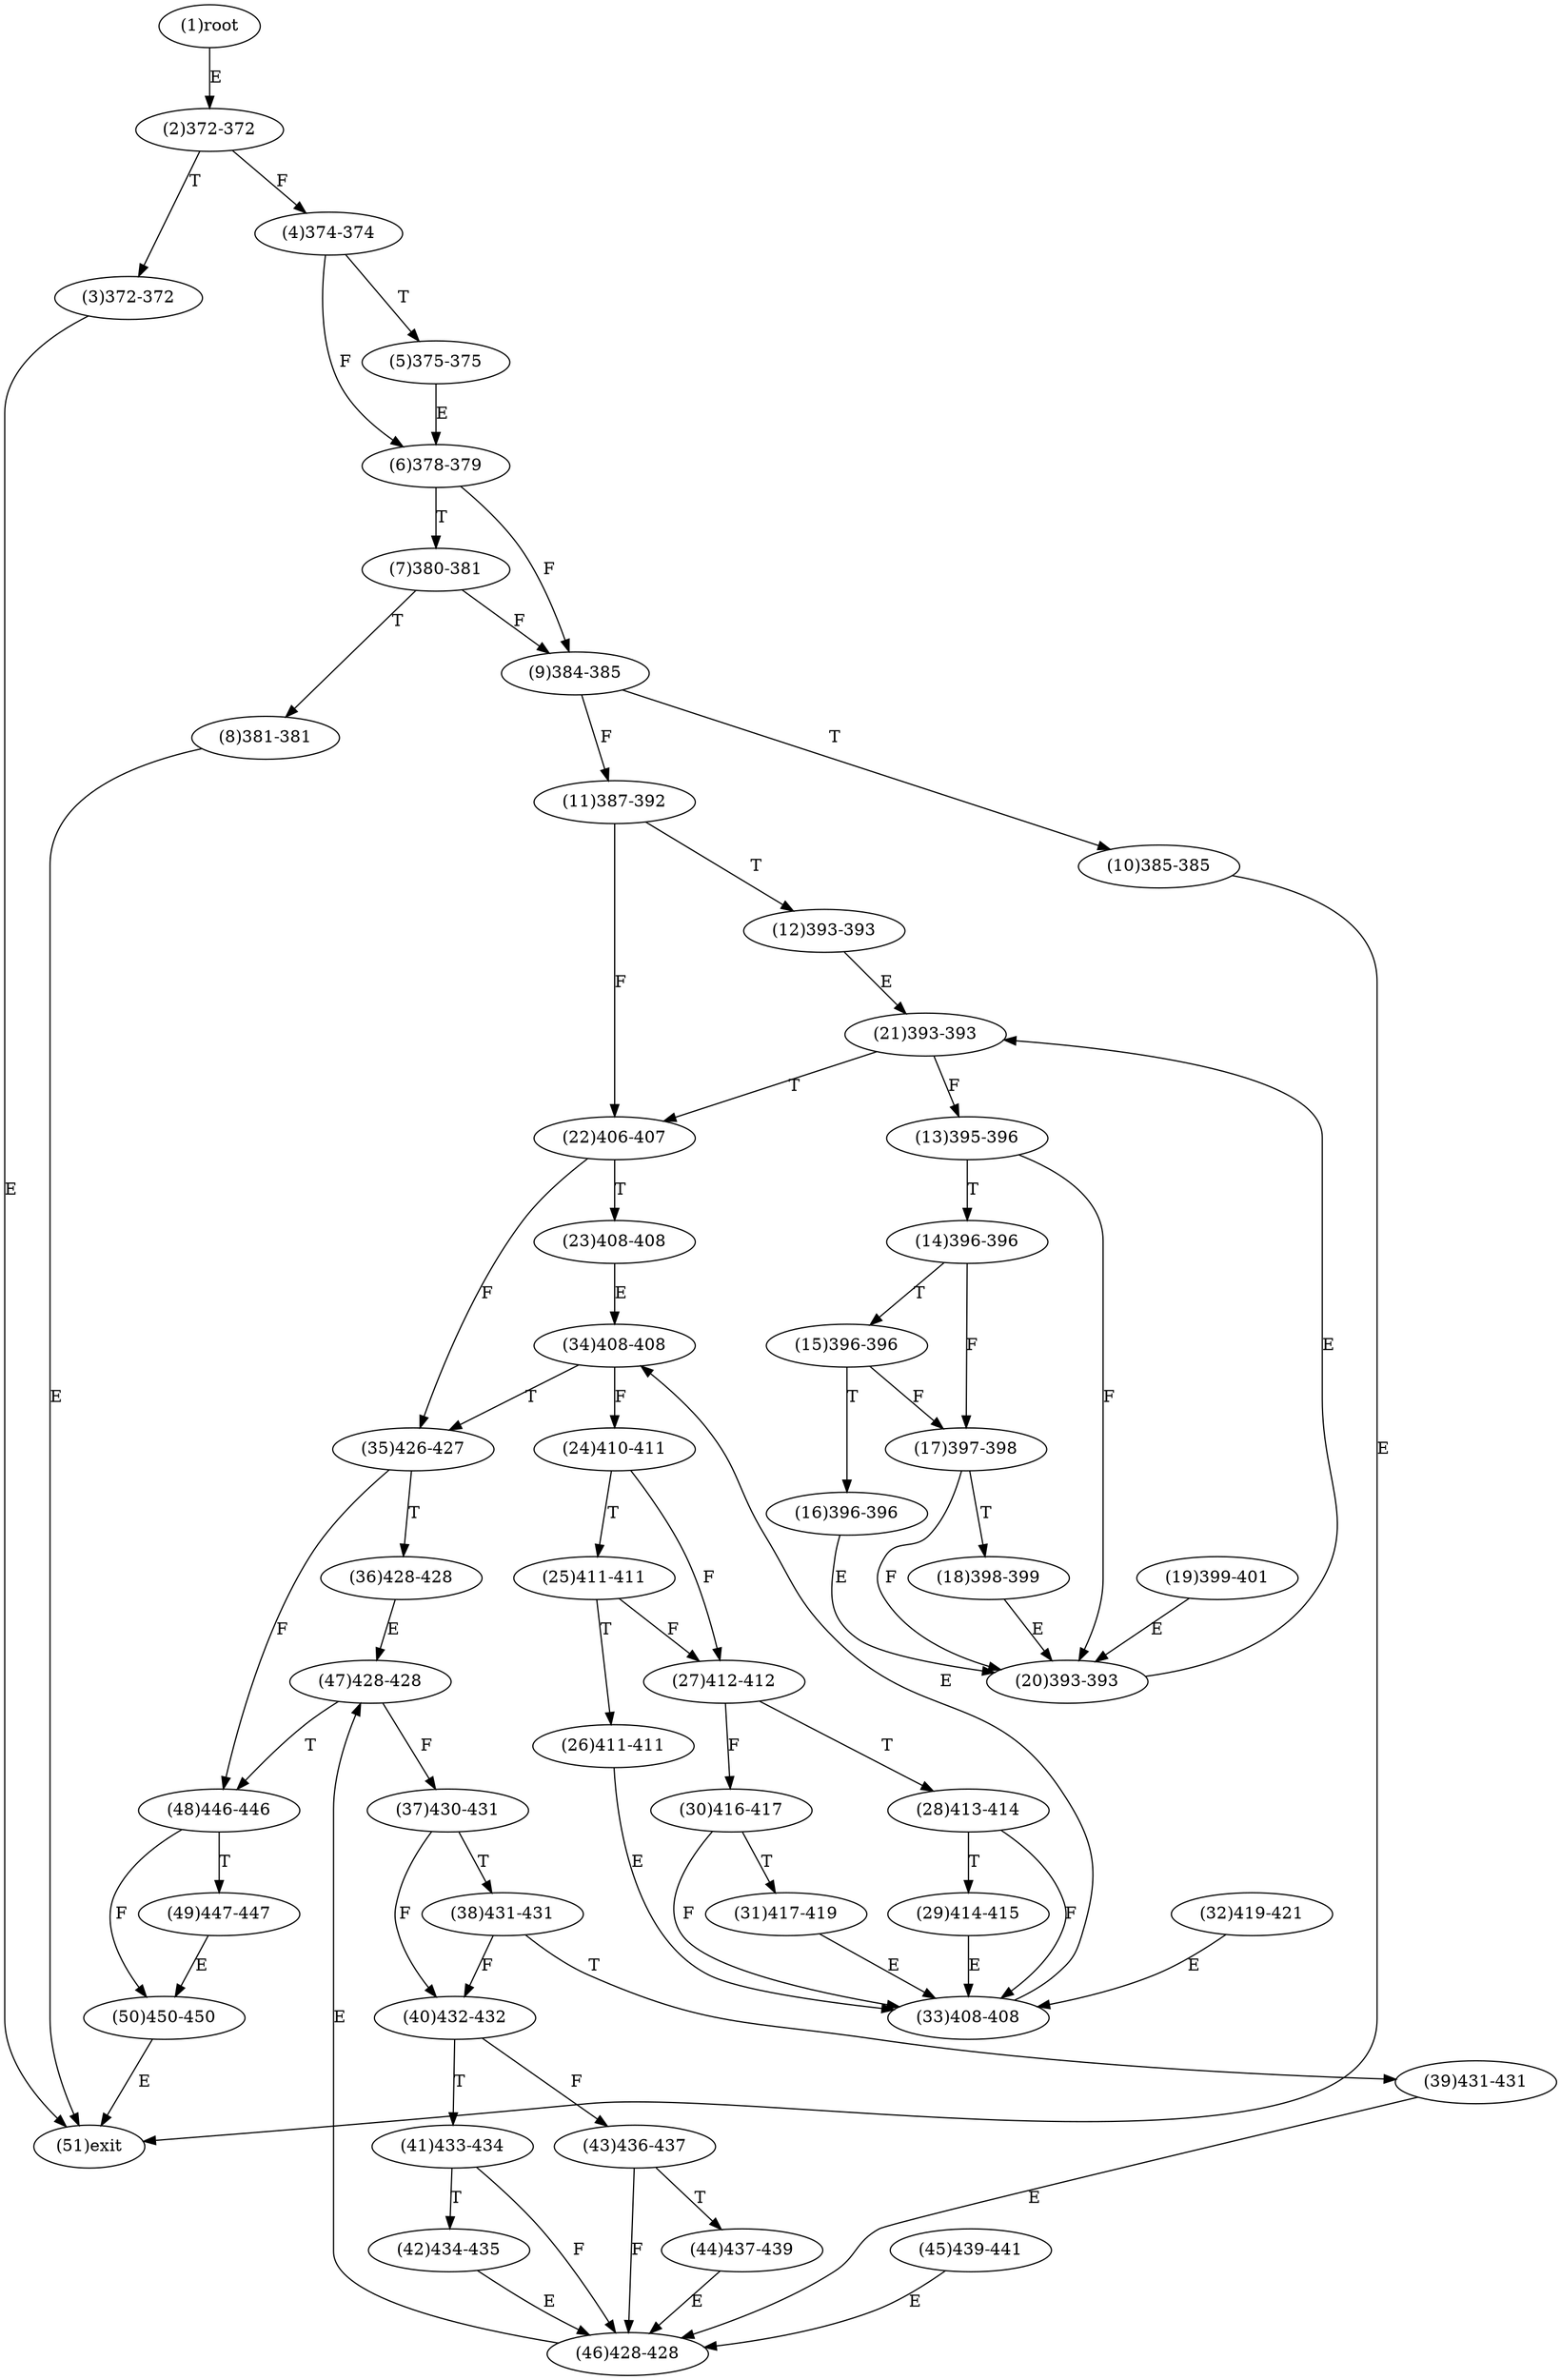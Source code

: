digraph "" { 
1[ label="(1)root"];
2[ label="(2)372-372"];
3[ label="(3)372-372"];
4[ label="(4)374-374"];
5[ label="(5)375-375"];
6[ label="(6)378-379"];
7[ label="(7)380-381"];
8[ label="(8)381-381"];
9[ label="(9)384-385"];
10[ label="(10)385-385"];
11[ label="(11)387-392"];
12[ label="(12)393-393"];
13[ label="(13)395-396"];
14[ label="(14)396-396"];
15[ label="(15)396-396"];
17[ label="(17)397-398"];
16[ label="(16)396-396"];
19[ label="(19)399-401"];
18[ label="(18)398-399"];
21[ label="(21)393-393"];
20[ label="(20)393-393"];
23[ label="(23)408-408"];
22[ label="(22)406-407"];
25[ label="(25)411-411"];
24[ label="(24)410-411"];
27[ label="(27)412-412"];
26[ label="(26)411-411"];
29[ label="(29)414-415"];
28[ label="(28)413-414"];
31[ label="(31)417-419"];
30[ label="(30)416-417"];
34[ label="(34)408-408"];
35[ label="(35)426-427"];
32[ label="(32)419-421"];
33[ label="(33)408-408"];
38[ label="(38)431-431"];
39[ label="(39)431-431"];
36[ label="(36)428-428"];
37[ label="(37)430-431"];
42[ label="(42)434-435"];
43[ label="(43)436-437"];
40[ label="(40)432-432"];
41[ label="(41)433-434"];
46[ label="(46)428-428"];
47[ label="(47)428-428"];
44[ label="(44)437-439"];
45[ label="(45)439-441"];
51[ label="(51)exit"];
50[ label="(50)450-450"];
49[ label="(49)447-447"];
48[ label="(48)446-446"];
1->2[ label="E"];
2->4[ label="F"];
2->3[ label="T"];
3->51[ label="E"];
4->6[ label="F"];
4->5[ label="T"];
5->6[ label="E"];
6->9[ label="F"];
6->7[ label="T"];
7->9[ label="F"];
7->8[ label="T"];
8->51[ label="E"];
9->11[ label="F"];
9->10[ label="T"];
10->51[ label="E"];
11->22[ label="F"];
11->12[ label="T"];
12->21[ label="E"];
13->20[ label="F"];
13->14[ label="T"];
14->17[ label="F"];
14->15[ label="T"];
15->17[ label="F"];
15->16[ label="T"];
16->20[ label="E"];
17->20[ label="F"];
17->18[ label="T"];
18->20[ label="E"];
19->20[ label="E"];
20->21[ label="E"];
21->13[ label="F"];
21->22[ label="T"];
22->35[ label="F"];
22->23[ label="T"];
23->34[ label="E"];
24->27[ label="F"];
24->25[ label="T"];
25->27[ label="F"];
25->26[ label="T"];
26->33[ label="E"];
27->30[ label="F"];
27->28[ label="T"];
28->33[ label="F"];
28->29[ label="T"];
29->33[ label="E"];
30->33[ label="F"];
30->31[ label="T"];
31->33[ label="E"];
32->33[ label="E"];
33->34[ label="E"];
34->24[ label="F"];
34->35[ label="T"];
35->48[ label="F"];
35->36[ label="T"];
36->47[ label="E"];
37->40[ label="F"];
37->38[ label="T"];
38->40[ label="F"];
38->39[ label="T"];
39->46[ label="E"];
40->43[ label="F"];
40->41[ label="T"];
41->46[ label="F"];
41->42[ label="T"];
42->46[ label="E"];
43->46[ label="F"];
43->44[ label="T"];
44->46[ label="E"];
45->46[ label="E"];
46->47[ label="E"];
47->37[ label="F"];
47->48[ label="T"];
48->50[ label="F"];
48->49[ label="T"];
49->50[ label="E"];
50->51[ label="E"];
}